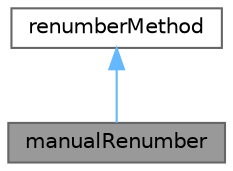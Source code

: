 digraph "manualRenumber"
{
 // LATEX_PDF_SIZE
  bgcolor="transparent";
  edge [fontname=Helvetica,fontsize=10,labelfontname=Helvetica,labelfontsize=10];
  node [fontname=Helvetica,fontsize=10,shape=box,height=0.2,width=0.4];
  Node1 [id="Node000001",label="manualRenumber",height=0.2,width=0.4,color="gray40", fillcolor="grey60", style="filled", fontcolor="black",tooltip="Renumber given a ordered-to-original cell association in a file."];
  Node2 -> Node1 [id="edge1_Node000001_Node000002",dir="back",color="steelblue1",style="solid",tooltip=" "];
  Node2 [id="Node000002",label="renumberMethod",height=0.2,width=0.4,color="gray40", fillcolor="white", style="filled",URL="$classFoam_1_1renumberMethod.html",tooltip="Abstract base class for renumbering."];
}
